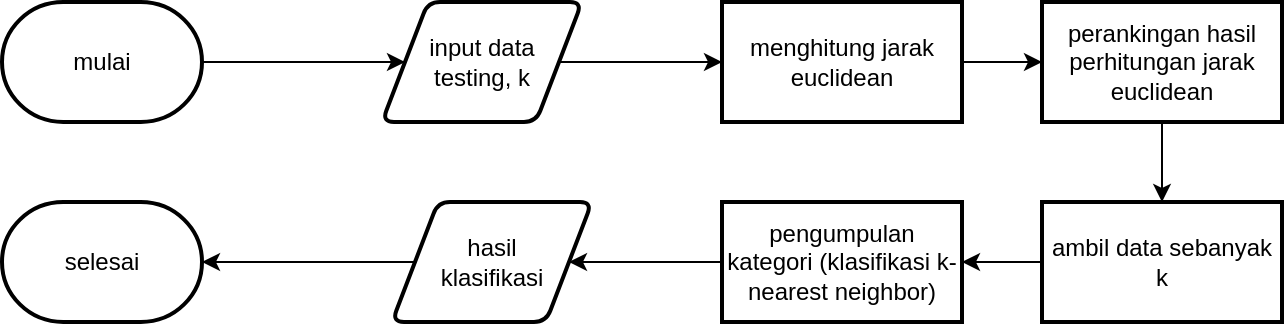 <mxfile version="20.0.3" type="github"><diagram id="JpYngzoGlZ1lcstXwJA9" name="Page-1"><mxGraphModel dx="868" dy="468" grid="1" gridSize="10" guides="1" tooltips="1" connect="1" arrows="1" fold="1" page="1" pageScale="1" pageWidth="850" pageHeight="1100" math="0" shadow="0"><root><mxCell id="0"/><mxCell id="1" parent="0"/><mxCell id="Gd8aN9Ey7wASV0xl8fsA-1" value="mulai" style="strokeWidth=2;html=1;shape=mxgraph.flowchart.terminator;whiteSpace=wrap;" vertex="1" parent="1"><mxGeometry x="180" y="80" width="100" height="60" as="geometry"/></mxCell><mxCell id="Gd8aN9Ey7wASV0xl8fsA-2" value="&lt;div&gt;input data&lt;/div&gt;&lt;div&gt;testing, k&lt;br&gt;&lt;/div&gt;" style="shape=parallelogram;html=1;strokeWidth=2;perimeter=parallelogramPerimeter;whiteSpace=wrap;rounded=1;arcSize=12;size=0.23;" vertex="1" parent="1"><mxGeometry x="370" y="80" width="100" height="60" as="geometry"/></mxCell><mxCell id="Gd8aN9Ey7wASV0xl8fsA-3" value="&lt;div&gt;menghitung jarak&lt;/div&gt;&lt;div&gt;euclidean&lt;br&gt;&lt;/div&gt;" style="rounded=0;whiteSpace=wrap;html=1;strokeWidth=2;" vertex="1" parent="1"><mxGeometry x="540" y="80" width="120" height="60" as="geometry"/></mxCell><mxCell id="Gd8aN9Ey7wASV0xl8fsA-4" value="perankingan hasil perhitungan jarak euclidean" style="rounded=0;whiteSpace=wrap;html=1;strokeWidth=2;" vertex="1" parent="1"><mxGeometry x="700" y="80" width="120" height="60" as="geometry"/></mxCell><mxCell id="Gd8aN9Ey7wASV0xl8fsA-5" value="ambil data sebanyak k" style="rounded=0;whiteSpace=wrap;html=1;strokeWidth=2;" vertex="1" parent="1"><mxGeometry x="700" y="180" width="120" height="60" as="geometry"/></mxCell><mxCell id="Gd8aN9Ey7wASV0xl8fsA-6" value="pengumpulan kategori (klasifikasi k-nearest neighbor)" style="rounded=0;whiteSpace=wrap;html=1;strokeWidth=2;" vertex="1" parent="1"><mxGeometry x="540" y="180" width="120" height="60" as="geometry"/></mxCell><mxCell id="Gd8aN9Ey7wASV0xl8fsA-7" value="&lt;div&gt;hasil &lt;br&gt;&lt;/div&gt;&lt;div&gt;klasifikasi&lt;/div&gt;" style="shape=parallelogram;html=1;strokeWidth=2;perimeter=parallelogramPerimeter;whiteSpace=wrap;rounded=1;arcSize=12;size=0.23;" vertex="1" parent="1"><mxGeometry x="375" y="180" width="100" height="60" as="geometry"/></mxCell><mxCell id="Gd8aN9Ey7wASV0xl8fsA-8" value="selesai" style="strokeWidth=2;html=1;shape=mxgraph.flowchart.terminator;whiteSpace=wrap;" vertex="1" parent="1"><mxGeometry x="180" y="180" width="100" height="60" as="geometry"/></mxCell><mxCell id="Gd8aN9Ey7wASV0xl8fsA-9" value="" style="endArrow=classic;html=1;rounded=0;exitX=1;exitY=0.5;exitDx=0;exitDy=0;exitPerimeter=0;entryX=0;entryY=0.5;entryDx=0;entryDy=0;" edge="1" parent="1" source="Gd8aN9Ey7wASV0xl8fsA-1" target="Gd8aN9Ey7wASV0xl8fsA-2"><mxGeometry width="50" height="50" relative="1" as="geometry"><mxPoint x="400" y="270" as="sourcePoint"/><mxPoint x="450" y="220" as="targetPoint"/></mxGeometry></mxCell><mxCell id="Gd8aN9Ey7wASV0xl8fsA-10" value="" style="endArrow=classic;html=1;rounded=0;exitX=1;exitY=0.5;exitDx=0;exitDy=0;entryX=0;entryY=0.5;entryDx=0;entryDy=0;" edge="1" parent="1" source="Gd8aN9Ey7wASV0xl8fsA-2" target="Gd8aN9Ey7wASV0xl8fsA-3"><mxGeometry width="50" height="50" relative="1" as="geometry"><mxPoint x="400" y="270" as="sourcePoint"/><mxPoint x="450" y="220" as="targetPoint"/></mxGeometry></mxCell><mxCell id="Gd8aN9Ey7wASV0xl8fsA-11" value="" style="endArrow=classic;html=1;rounded=0;exitX=1;exitY=0.5;exitDx=0;exitDy=0;entryX=0;entryY=0.5;entryDx=0;entryDy=0;" edge="1" parent="1" source="Gd8aN9Ey7wASV0xl8fsA-3" target="Gd8aN9Ey7wASV0xl8fsA-4"><mxGeometry width="50" height="50" relative="1" as="geometry"><mxPoint x="400" y="270" as="sourcePoint"/><mxPoint x="450" y="220" as="targetPoint"/></mxGeometry></mxCell><mxCell id="Gd8aN9Ey7wASV0xl8fsA-12" value="" style="endArrow=classic;html=1;rounded=0;exitX=0.5;exitY=1;exitDx=0;exitDy=0;entryX=0.5;entryY=0;entryDx=0;entryDy=0;" edge="1" parent="1" source="Gd8aN9Ey7wASV0xl8fsA-4" target="Gd8aN9Ey7wASV0xl8fsA-5"><mxGeometry width="50" height="50" relative="1" as="geometry"><mxPoint x="400" y="270" as="sourcePoint"/><mxPoint x="450" y="220" as="targetPoint"/></mxGeometry></mxCell><mxCell id="Gd8aN9Ey7wASV0xl8fsA-13" value="" style="endArrow=classic;html=1;rounded=0;exitX=0;exitY=0.5;exitDx=0;exitDy=0;entryX=1;entryY=0.5;entryDx=0;entryDy=0;" edge="1" parent="1" source="Gd8aN9Ey7wASV0xl8fsA-5" target="Gd8aN9Ey7wASV0xl8fsA-6"><mxGeometry width="50" height="50" relative="1" as="geometry"><mxPoint x="400" y="270" as="sourcePoint"/><mxPoint x="450" y="220" as="targetPoint"/></mxGeometry></mxCell><mxCell id="Gd8aN9Ey7wASV0xl8fsA-14" value="" style="endArrow=classic;html=1;rounded=0;exitX=0;exitY=0.5;exitDx=0;exitDy=0;entryX=1;entryY=0.5;entryDx=0;entryDy=0;" edge="1" parent="1" source="Gd8aN9Ey7wASV0xl8fsA-6" target="Gd8aN9Ey7wASV0xl8fsA-7"><mxGeometry width="50" height="50" relative="1" as="geometry"><mxPoint x="400" y="270" as="sourcePoint"/><mxPoint x="450" y="220" as="targetPoint"/></mxGeometry></mxCell><mxCell id="Gd8aN9Ey7wASV0xl8fsA-15" value="" style="endArrow=classic;html=1;rounded=0;exitX=0;exitY=0.5;exitDx=0;exitDy=0;" edge="1" parent="1" source="Gd8aN9Ey7wASV0xl8fsA-7" target="Gd8aN9Ey7wASV0xl8fsA-8"><mxGeometry width="50" height="50" relative="1" as="geometry"><mxPoint x="400" y="270" as="sourcePoint"/><mxPoint x="450" y="220" as="targetPoint"/></mxGeometry></mxCell></root></mxGraphModel></diagram></mxfile>